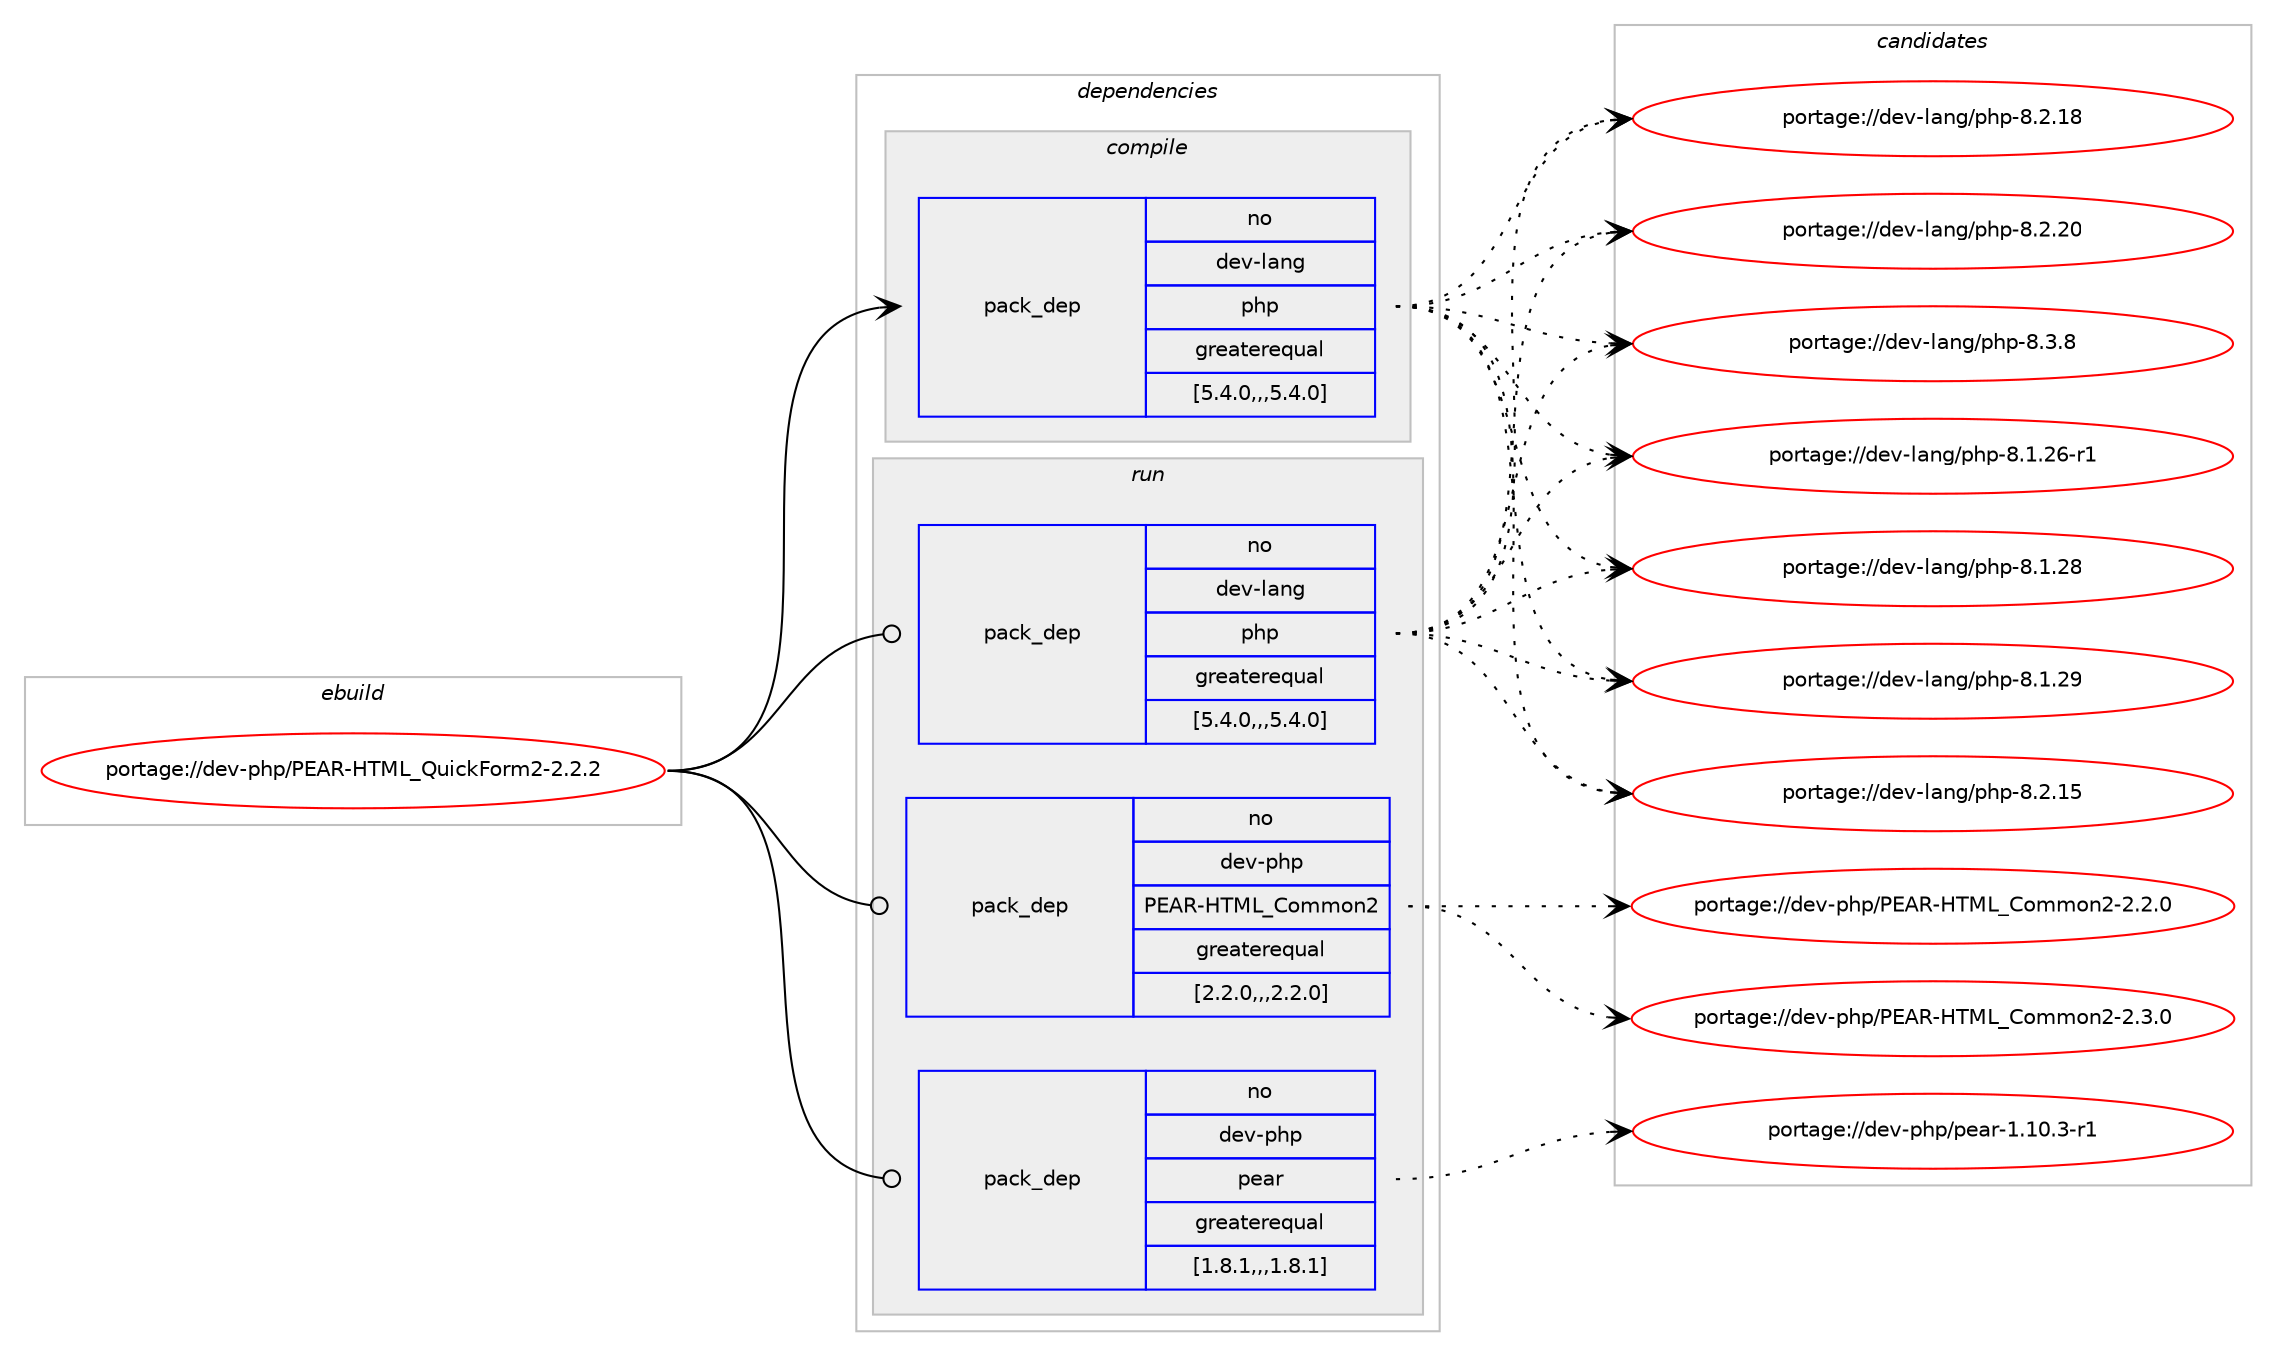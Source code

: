 digraph prolog {

# *************
# Graph options
# *************

newrank=true;
concentrate=true;
compound=true;
graph [rankdir=LR,fontname=Helvetica,fontsize=10,ranksep=1.5];#, ranksep=2.5, nodesep=0.2];
edge  [arrowhead=vee];
node  [fontname=Helvetica,fontsize=10];

# **********
# The ebuild
# **********

subgraph cluster_leftcol {
color=gray;
label=<<i>ebuild</i>>;
id [label="portage://dev-php/PEAR-HTML_QuickForm2-2.2.2", color=red, width=4, href="../dev-php/PEAR-HTML_QuickForm2-2.2.2.svg"];
}

# ****************
# The dependencies
# ****************

subgraph cluster_midcol {
color=gray;
label=<<i>dependencies</i>>;
subgraph cluster_compile {
fillcolor="#eeeeee";
style=filled;
label=<<i>compile</i>>;
subgraph pack105873 {
dependency136281 [label=<<TABLE BORDER="0" CELLBORDER="1" CELLSPACING="0" CELLPADDING="4" WIDTH="220"><TR><TD ROWSPAN="6" CELLPADDING="30">pack_dep</TD></TR><TR><TD WIDTH="110">no</TD></TR><TR><TD>dev-lang</TD></TR><TR><TD>php</TD></TR><TR><TD>greaterequal</TD></TR><TR><TD>[5.4.0,,,5.4.0]</TD></TR></TABLE>>, shape=none, color=blue];
}
id:e -> dependency136281:w [weight=20,style="solid",arrowhead="vee"];
}
subgraph cluster_compileandrun {
fillcolor="#eeeeee";
style=filled;
label=<<i>compile and run</i>>;
}
subgraph cluster_run {
fillcolor="#eeeeee";
style=filled;
label=<<i>run</i>>;
subgraph pack105874 {
dependency136282 [label=<<TABLE BORDER="0" CELLBORDER="1" CELLSPACING="0" CELLPADDING="4" WIDTH="220"><TR><TD ROWSPAN="6" CELLPADDING="30">pack_dep</TD></TR><TR><TD WIDTH="110">no</TD></TR><TR><TD>dev-lang</TD></TR><TR><TD>php</TD></TR><TR><TD>greaterequal</TD></TR><TR><TD>[5.4.0,,,5.4.0]</TD></TR></TABLE>>, shape=none, color=blue];
}
id:e -> dependency136282:w [weight=20,style="solid",arrowhead="odot"];
subgraph pack105875 {
dependency136283 [label=<<TABLE BORDER="0" CELLBORDER="1" CELLSPACING="0" CELLPADDING="4" WIDTH="220"><TR><TD ROWSPAN="6" CELLPADDING="30">pack_dep</TD></TR><TR><TD WIDTH="110">no</TD></TR><TR><TD>dev-php</TD></TR><TR><TD>PEAR-HTML_Common2</TD></TR><TR><TD>greaterequal</TD></TR><TR><TD>[2.2.0,,,2.2.0]</TD></TR></TABLE>>, shape=none, color=blue];
}
id:e -> dependency136283:w [weight=20,style="solid",arrowhead="odot"];
subgraph pack105876 {
dependency136284 [label=<<TABLE BORDER="0" CELLBORDER="1" CELLSPACING="0" CELLPADDING="4" WIDTH="220"><TR><TD ROWSPAN="6" CELLPADDING="30">pack_dep</TD></TR><TR><TD WIDTH="110">no</TD></TR><TR><TD>dev-php</TD></TR><TR><TD>pear</TD></TR><TR><TD>greaterequal</TD></TR><TR><TD>[1.8.1,,,1.8.1]</TD></TR></TABLE>>, shape=none, color=blue];
}
id:e -> dependency136284:w [weight=20,style="solid",arrowhead="odot"];
}
}

# **************
# The candidates
# **************

subgraph cluster_choices {
rank=same;
color=gray;
label=<<i>candidates</i>>;

subgraph choice105873 {
color=black;
nodesep=1;
choice100101118451089711010347112104112455646494650544511449 [label="portage://dev-lang/php-8.1.26-r1", color=red, width=4,href="../dev-lang/php-8.1.26-r1.svg"];
choice10010111845108971101034711210411245564649465056 [label="portage://dev-lang/php-8.1.28", color=red, width=4,href="../dev-lang/php-8.1.28.svg"];
choice10010111845108971101034711210411245564649465057 [label="portage://dev-lang/php-8.1.29", color=red, width=4,href="../dev-lang/php-8.1.29.svg"];
choice10010111845108971101034711210411245564650464953 [label="portage://dev-lang/php-8.2.15", color=red, width=4,href="../dev-lang/php-8.2.15.svg"];
choice10010111845108971101034711210411245564650464956 [label="portage://dev-lang/php-8.2.18", color=red, width=4,href="../dev-lang/php-8.2.18.svg"];
choice10010111845108971101034711210411245564650465048 [label="portage://dev-lang/php-8.2.20", color=red, width=4,href="../dev-lang/php-8.2.20.svg"];
choice100101118451089711010347112104112455646514656 [label="portage://dev-lang/php-8.3.8", color=red, width=4,href="../dev-lang/php-8.3.8.svg"];
dependency136281:e -> choice100101118451089711010347112104112455646494650544511449:w [style=dotted,weight="100"];
dependency136281:e -> choice10010111845108971101034711210411245564649465056:w [style=dotted,weight="100"];
dependency136281:e -> choice10010111845108971101034711210411245564649465057:w [style=dotted,weight="100"];
dependency136281:e -> choice10010111845108971101034711210411245564650464953:w [style=dotted,weight="100"];
dependency136281:e -> choice10010111845108971101034711210411245564650464956:w [style=dotted,weight="100"];
dependency136281:e -> choice10010111845108971101034711210411245564650465048:w [style=dotted,weight="100"];
dependency136281:e -> choice100101118451089711010347112104112455646514656:w [style=dotted,weight="100"];
}
subgraph choice105874 {
color=black;
nodesep=1;
choice100101118451089711010347112104112455646494650544511449 [label="portage://dev-lang/php-8.1.26-r1", color=red, width=4,href="../dev-lang/php-8.1.26-r1.svg"];
choice10010111845108971101034711210411245564649465056 [label="portage://dev-lang/php-8.1.28", color=red, width=4,href="../dev-lang/php-8.1.28.svg"];
choice10010111845108971101034711210411245564649465057 [label="portage://dev-lang/php-8.1.29", color=red, width=4,href="../dev-lang/php-8.1.29.svg"];
choice10010111845108971101034711210411245564650464953 [label="portage://dev-lang/php-8.2.15", color=red, width=4,href="../dev-lang/php-8.2.15.svg"];
choice10010111845108971101034711210411245564650464956 [label="portage://dev-lang/php-8.2.18", color=red, width=4,href="../dev-lang/php-8.2.18.svg"];
choice10010111845108971101034711210411245564650465048 [label="portage://dev-lang/php-8.2.20", color=red, width=4,href="../dev-lang/php-8.2.20.svg"];
choice100101118451089711010347112104112455646514656 [label="portage://dev-lang/php-8.3.8", color=red, width=4,href="../dev-lang/php-8.3.8.svg"];
dependency136282:e -> choice100101118451089711010347112104112455646494650544511449:w [style=dotted,weight="100"];
dependency136282:e -> choice10010111845108971101034711210411245564649465056:w [style=dotted,weight="100"];
dependency136282:e -> choice10010111845108971101034711210411245564649465057:w [style=dotted,weight="100"];
dependency136282:e -> choice10010111845108971101034711210411245564650464953:w [style=dotted,weight="100"];
dependency136282:e -> choice10010111845108971101034711210411245564650464956:w [style=dotted,weight="100"];
dependency136282:e -> choice10010111845108971101034711210411245564650465048:w [style=dotted,weight="100"];
dependency136282:e -> choice100101118451089711010347112104112455646514656:w [style=dotted,weight="100"];
}
subgraph choice105875 {
color=black;
nodesep=1;
choice1001011184511210411247806965824572847776956711110910911111050455046504648 [label="portage://dev-php/PEAR-HTML_Common2-2.2.0", color=red, width=4,href="../dev-php/PEAR-HTML_Common2-2.2.0.svg"];
choice1001011184511210411247806965824572847776956711110910911111050455046514648 [label="portage://dev-php/PEAR-HTML_Common2-2.3.0", color=red, width=4,href="../dev-php/PEAR-HTML_Common2-2.3.0.svg"];
dependency136283:e -> choice1001011184511210411247806965824572847776956711110910911111050455046504648:w [style=dotted,weight="100"];
dependency136283:e -> choice1001011184511210411247806965824572847776956711110910911111050455046514648:w [style=dotted,weight="100"];
}
subgraph choice105876 {
color=black;
nodesep=1;
choice100101118451121041124711210197114454946494846514511449 [label="portage://dev-php/pear-1.10.3-r1", color=red, width=4,href="../dev-php/pear-1.10.3-r1.svg"];
dependency136284:e -> choice100101118451121041124711210197114454946494846514511449:w [style=dotted,weight="100"];
}
}

}
